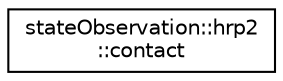 digraph "Graphical Class Hierarchy"
{
  edge [fontname="Helvetica",fontsize="10",labelfontname="Helvetica",labelfontsize="10"];
  node [fontname="Helvetica",fontsize="10",shape=record];
  rankdir="LR";
  Node0 [label="stateObservation::hrp2\l::contact",height=0.2,width=0.4,color="black", fillcolor="white", style="filled",URL="$structstateObservation_1_1hrp2_1_1contact.html"];
}
